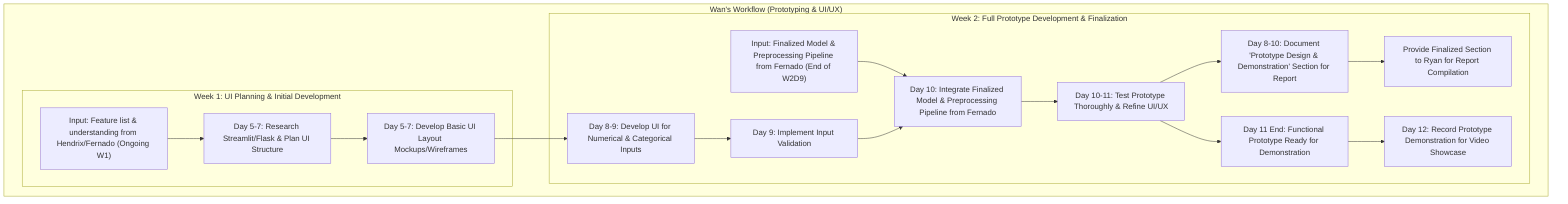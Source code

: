 graph TD
    subgraph "Wan's Workflow (Prototyping & UI/UX)"
        W_Input_HF1["Input: Feature list & understanding from Hendrix/Fernado (Ongoing W1)"]
        W_Input_F1["Input: Finalized Model & Preprocessing Pipeline from Fernado (End of W2D9)"]

        subgraph "Week 1: UI Planning & Initial Development"
            W_W1_T1["Day 5-7: Research Streamlit/Flask & Plan UI Structure"]
            W_W1_T2["Day 5-7: Develop Basic UI Layout Mockups/Wireframes"]

            W_Input_HF1 --> W_W1_T1;
            W_W1_T1 --> W_W1_T2;
        end

        subgraph "Week 2: Full Prototype Development & Finalization"
            W_W2_T1["Day 8-9: Develop UI for Numerical & Categorical Inputs"]
            W_W2_T2["Day 9: Implement Input Validation"]
            W_W2_T3["Day 10: Integrate Finalized Model & Preprocessing Pipeline from Fernado"]
            W_W2_T4["Day 10-11: Test Prototype Thoroughly & Refine UI/UX"]
            W_W2_T5["Day 11 End: Functional Prototype Ready for Demonstration"]
            W_W2_T6["Day 8-10: Document 'Prototype Design & Demonstration' Section for Report"]
            W_W2_T7["Day 12: Record Prototype Demonstration for Video Showcase"]
            W_W2_T8["Provide Finalized Section to Ryan for Report Compilation"]

            W_W1_T2 --> W_W2_T1;
            W_W2_T1 --> W_W2_T2;
            W_Input_F1 --> W_W2_T3;
            %% Validation done before integration
            W_W2_T2 --> W_W2_T3;
            W_W2_T3 --> W_W2_T4;
            W_W2_T4 --> W_W2_T5;
            W_W2_T4 --> W_W2_T6;
            W_W2_T6 --> W_W2_T8;
            W_W2_T5 --> W_W2_T7;
        end
    end